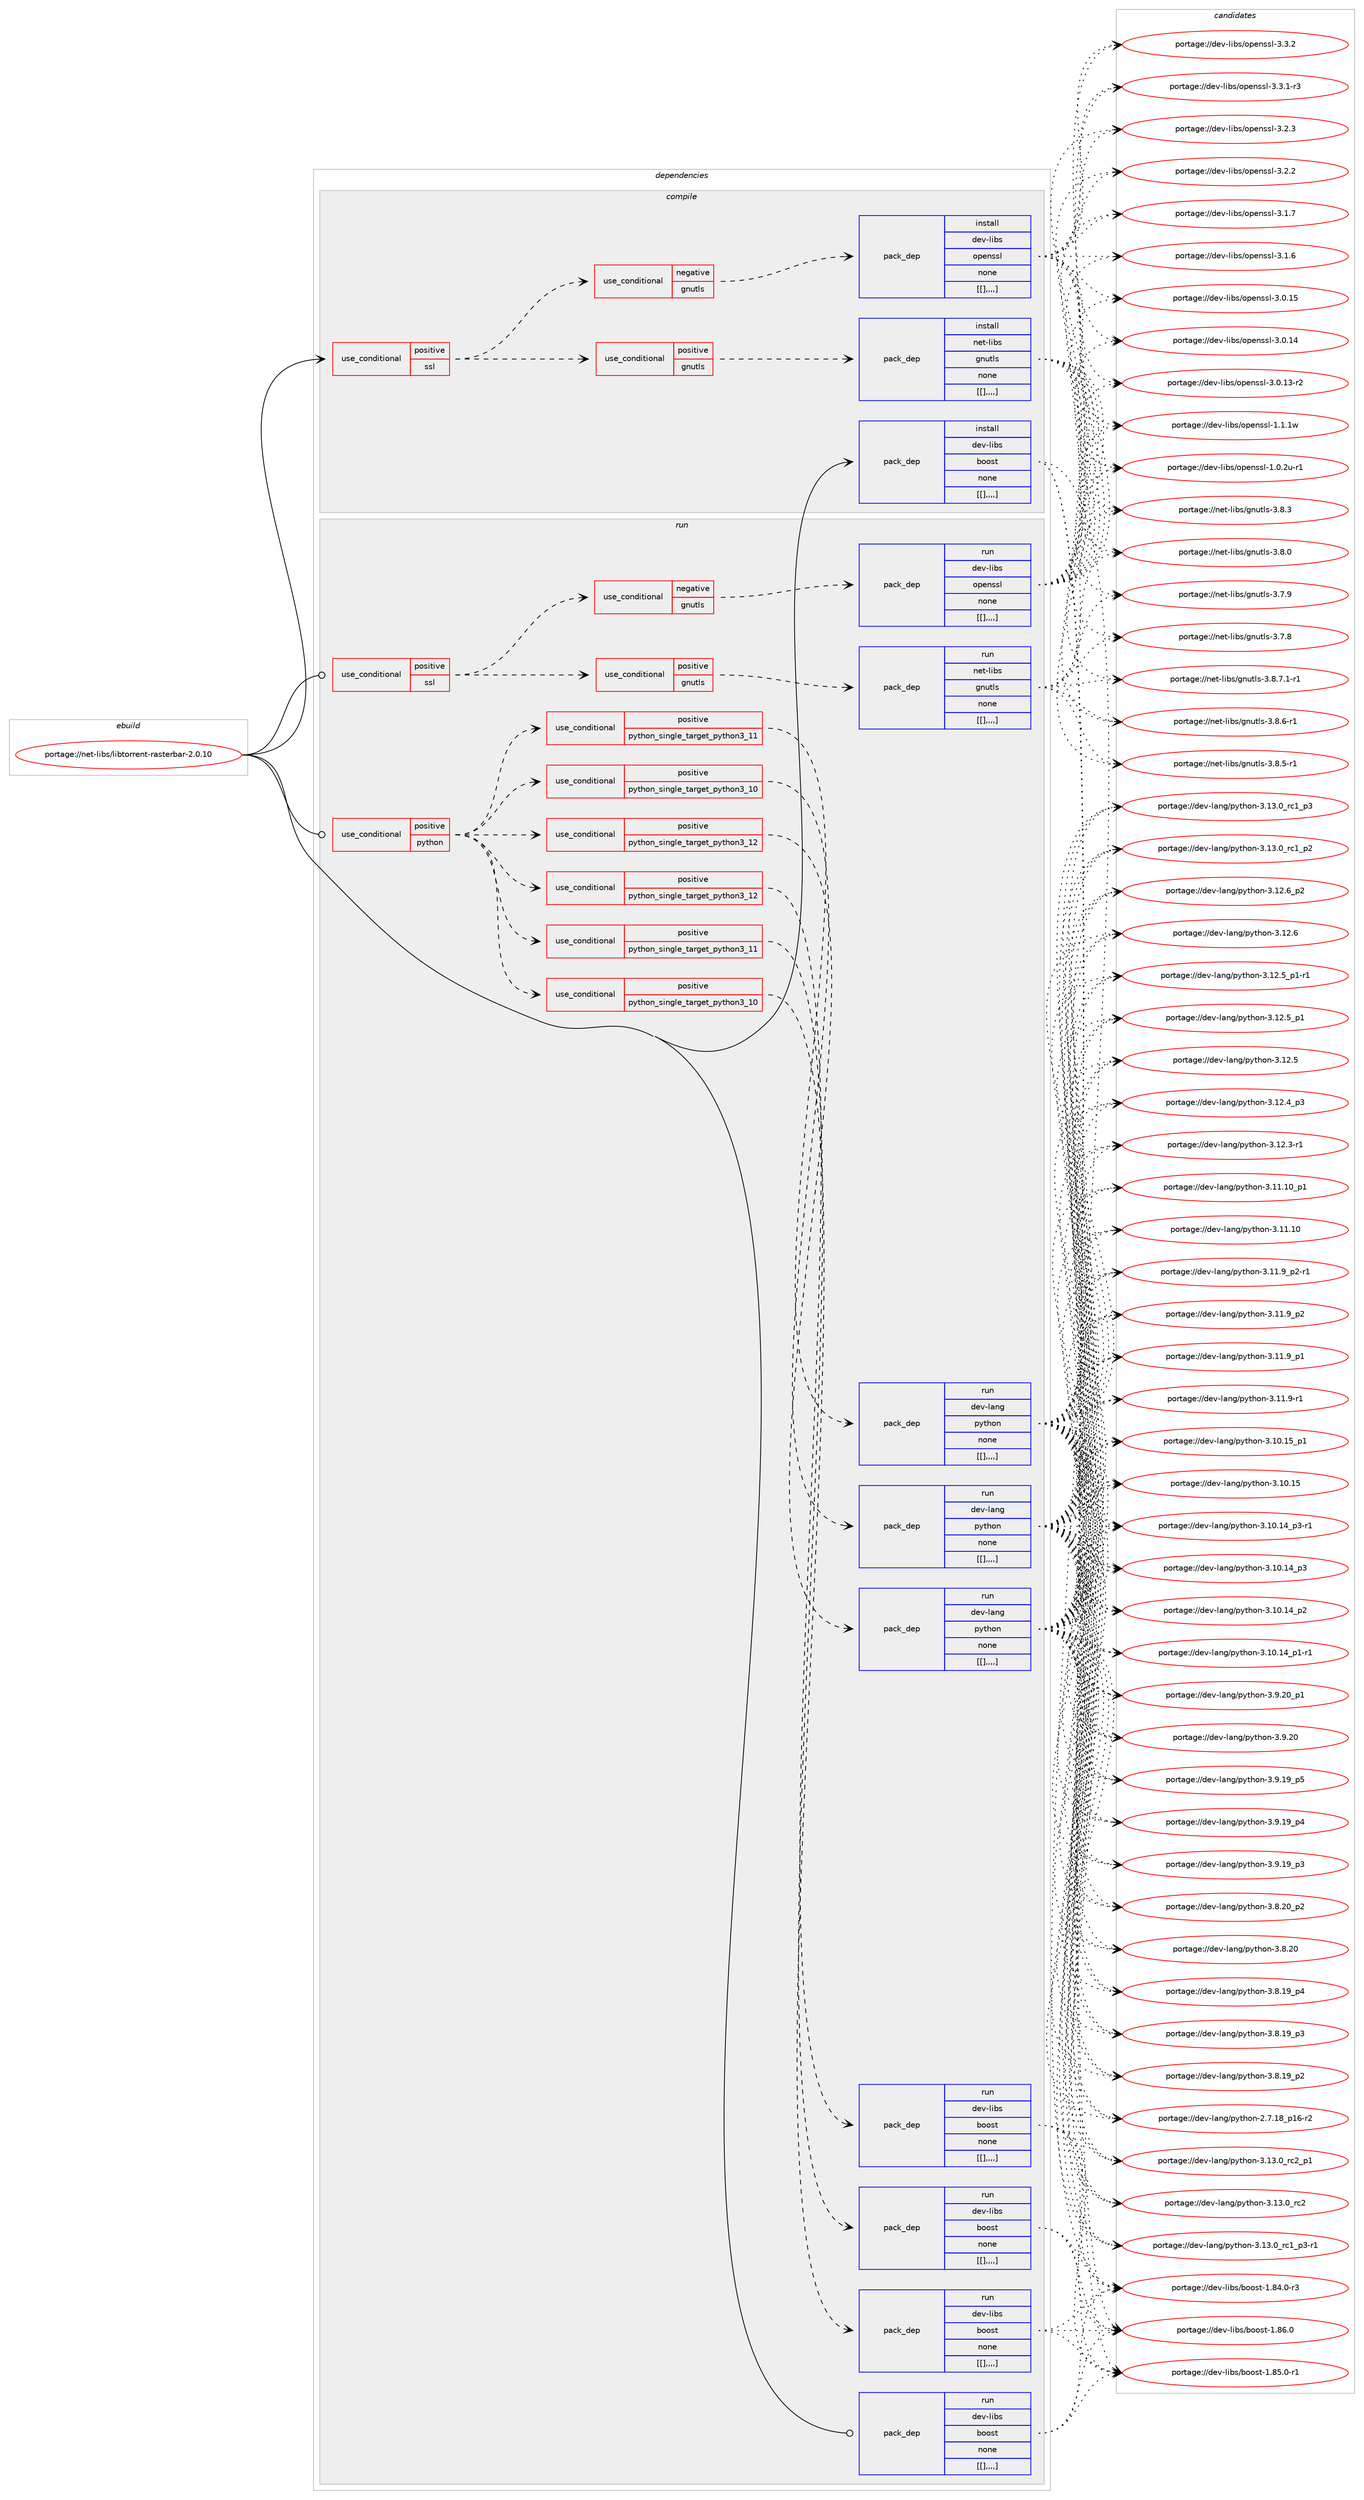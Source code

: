 digraph prolog {

# *************
# Graph options
# *************

newrank=true;
concentrate=true;
compound=true;
graph [rankdir=LR,fontname=Helvetica,fontsize=10,ranksep=1.5];#, ranksep=2.5, nodesep=0.2];
edge  [arrowhead=vee];
node  [fontname=Helvetica,fontsize=10];

# **********
# The ebuild
# **********

subgraph cluster_leftcol {
color=gray;
label=<<i>ebuild</i>>;
id [label="portage://net-libs/libtorrent-rasterbar-2.0.10", color=red, width=4, href="../net-libs/libtorrent-rasterbar-2.0.10.svg"];
}

# ****************
# The dependencies
# ****************

subgraph cluster_midcol {
color=gray;
label=<<i>dependencies</i>>;
subgraph cluster_compile {
fillcolor="#eeeeee";
style=filled;
label=<<i>compile</i>>;
subgraph cond98326 {
dependency372286 [label=<<TABLE BORDER="0" CELLBORDER="1" CELLSPACING="0" CELLPADDING="4"><TR><TD ROWSPAN="3" CELLPADDING="10">use_conditional</TD></TR><TR><TD>positive</TD></TR><TR><TD>ssl</TD></TR></TABLE>>, shape=none, color=red];
subgraph cond98327 {
dependency372287 [label=<<TABLE BORDER="0" CELLBORDER="1" CELLSPACING="0" CELLPADDING="4"><TR><TD ROWSPAN="3" CELLPADDING="10">use_conditional</TD></TR><TR><TD>positive</TD></TR><TR><TD>gnutls</TD></TR></TABLE>>, shape=none, color=red];
subgraph pack271261 {
dependency372288 [label=<<TABLE BORDER="0" CELLBORDER="1" CELLSPACING="0" CELLPADDING="4" WIDTH="220"><TR><TD ROWSPAN="6" CELLPADDING="30">pack_dep</TD></TR><TR><TD WIDTH="110">install</TD></TR><TR><TD>net-libs</TD></TR><TR><TD>gnutls</TD></TR><TR><TD>none</TD></TR><TR><TD>[[],,,,]</TD></TR></TABLE>>, shape=none, color=blue];
}
dependency372287:e -> dependency372288:w [weight=20,style="dashed",arrowhead="vee"];
}
dependency372286:e -> dependency372287:w [weight=20,style="dashed",arrowhead="vee"];
subgraph cond98328 {
dependency372289 [label=<<TABLE BORDER="0" CELLBORDER="1" CELLSPACING="0" CELLPADDING="4"><TR><TD ROWSPAN="3" CELLPADDING="10">use_conditional</TD></TR><TR><TD>negative</TD></TR><TR><TD>gnutls</TD></TR></TABLE>>, shape=none, color=red];
subgraph pack271262 {
dependency372290 [label=<<TABLE BORDER="0" CELLBORDER="1" CELLSPACING="0" CELLPADDING="4" WIDTH="220"><TR><TD ROWSPAN="6" CELLPADDING="30">pack_dep</TD></TR><TR><TD WIDTH="110">install</TD></TR><TR><TD>dev-libs</TD></TR><TR><TD>openssl</TD></TR><TR><TD>none</TD></TR><TR><TD>[[],,,,]</TD></TR></TABLE>>, shape=none, color=blue];
}
dependency372289:e -> dependency372290:w [weight=20,style="dashed",arrowhead="vee"];
}
dependency372286:e -> dependency372289:w [weight=20,style="dashed",arrowhead="vee"];
}
id:e -> dependency372286:w [weight=20,style="solid",arrowhead="vee"];
subgraph pack271263 {
dependency372291 [label=<<TABLE BORDER="0" CELLBORDER="1" CELLSPACING="0" CELLPADDING="4" WIDTH="220"><TR><TD ROWSPAN="6" CELLPADDING="30">pack_dep</TD></TR><TR><TD WIDTH="110">install</TD></TR><TR><TD>dev-libs</TD></TR><TR><TD>boost</TD></TR><TR><TD>none</TD></TR><TR><TD>[[],,,,]</TD></TR></TABLE>>, shape=none, color=blue];
}
id:e -> dependency372291:w [weight=20,style="solid",arrowhead="vee"];
}
subgraph cluster_compileandrun {
fillcolor="#eeeeee";
style=filled;
label=<<i>compile and run</i>>;
}
subgraph cluster_run {
fillcolor="#eeeeee";
style=filled;
label=<<i>run</i>>;
subgraph cond98329 {
dependency372292 [label=<<TABLE BORDER="0" CELLBORDER="1" CELLSPACING="0" CELLPADDING="4"><TR><TD ROWSPAN="3" CELLPADDING="10">use_conditional</TD></TR><TR><TD>positive</TD></TR><TR><TD>python</TD></TR></TABLE>>, shape=none, color=red];
subgraph cond98330 {
dependency372293 [label=<<TABLE BORDER="0" CELLBORDER="1" CELLSPACING="0" CELLPADDING="4"><TR><TD ROWSPAN="3" CELLPADDING="10">use_conditional</TD></TR><TR><TD>positive</TD></TR><TR><TD>python_single_target_python3_10</TD></TR></TABLE>>, shape=none, color=red];
subgraph pack271264 {
dependency372294 [label=<<TABLE BORDER="0" CELLBORDER="1" CELLSPACING="0" CELLPADDING="4" WIDTH="220"><TR><TD ROWSPAN="6" CELLPADDING="30">pack_dep</TD></TR><TR><TD WIDTH="110">run</TD></TR><TR><TD>dev-lang</TD></TR><TR><TD>python</TD></TR><TR><TD>none</TD></TR><TR><TD>[[],,,,]</TD></TR></TABLE>>, shape=none, color=blue];
}
dependency372293:e -> dependency372294:w [weight=20,style="dashed",arrowhead="vee"];
}
dependency372292:e -> dependency372293:w [weight=20,style="dashed",arrowhead="vee"];
subgraph cond98331 {
dependency372295 [label=<<TABLE BORDER="0" CELLBORDER="1" CELLSPACING="0" CELLPADDING="4"><TR><TD ROWSPAN="3" CELLPADDING="10">use_conditional</TD></TR><TR><TD>positive</TD></TR><TR><TD>python_single_target_python3_11</TD></TR></TABLE>>, shape=none, color=red];
subgraph pack271265 {
dependency372296 [label=<<TABLE BORDER="0" CELLBORDER="1" CELLSPACING="0" CELLPADDING="4" WIDTH="220"><TR><TD ROWSPAN="6" CELLPADDING="30">pack_dep</TD></TR><TR><TD WIDTH="110">run</TD></TR><TR><TD>dev-lang</TD></TR><TR><TD>python</TD></TR><TR><TD>none</TD></TR><TR><TD>[[],,,,]</TD></TR></TABLE>>, shape=none, color=blue];
}
dependency372295:e -> dependency372296:w [weight=20,style="dashed",arrowhead="vee"];
}
dependency372292:e -> dependency372295:w [weight=20,style="dashed",arrowhead="vee"];
subgraph cond98332 {
dependency372297 [label=<<TABLE BORDER="0" CELLBORDER="1" CELLSPACING="0" CELLPADDING="4"><TR><TD ROWSPAN="3" CELLPADDING="10">use_conditional</TD></TR><TR><TD>positive</TD></TR><TR><TD>python_single_target_python3_12</TD></TR></TABLE>>, shape=none, color=red];
subgraph pack271266 {
dependency372298 [label=<<TABLE BORDER="0" CELLBORDER="1" CELLSPACING="0" CELLPADDING="4" WIDTH="220"><TR><TD ROWSPAN="6" CELLPADDING="30">pack_dep</TD></TR><TR><TD WIDTH="110">run</TD></TR><TR><TD>dev-lang</TD></TR><TR><TD>python</TD></TR><TR><TD>none</TD></TR><TR><TD>[[],,,,]</TD></TR></TABLE>>, shape=none, color=blue];
}
dependency372297:e -> dependency372298:w [weight=20,style="dashed",arrowhead="vee"];
}
dependency372292:e -> dependency372297:w [weight=20,style="dashed",arrowhead="vee"];
subgraph cond98333 {
dependency372299 [label=<<TABLE BORDER="0" CELLBORDER="1" CELLSPACING="0" CELLPADDING="4"><TR><TD ROWSPAN="3" CELLPADDING="10">use_conditional</TD></TR><TR><TD>positive</TD></TR><TR><TD>python_single_target_python3_10</TD></TR></TABLE>>, shape=none, color=red];
subgraph pack271267 {
dependency372300 [label=<<TABLE BORDER="0" CELLBORDER="1" CELLSPACING="0" CELLPADDING="4" WIDTH="220"><TR><TD ROWSPAN="6" CELLPADDING="30">pack_dep</TD></TR><TR><TD WIDTH="110">run</TD></TR><TR><TD>dev-libs</TD></TR><TR><TD>boost</TD></TR><TR><TD>none</TD></TR><TR><TD>[[],,,,]</TD></TR></TABLE>>, shape=none, color=blue];
}
dependency372299:e -> dependency372300:w [weight=20,style="dashed",arrowhead="vee"];
}
dependency372292:e -> dependency372299:w [weight=20,style="dashed",arrowhead="vee"];
subgraph cond98334 {
dependency372301 [label=<<TABLE BORDER="0" CELLBORDER="1" CELLSPACING="0" CELLPADDING="4"><TR><TD ROWSPAN="3" CELLPADDING="10">use_conditional</TD></TR><TR><TD>positive</TD></TR><TR><TD>python_single_target_python3_11</TD></TR></TABLE>>, shape=none, color=red];
subgraph pack271268 {
dependency372302 [label=<<TABLE BORDER="0" CELLBORDER="1" CELLSPACING="0" CELLPADDING="4" WIDTH="220"><TR><TD ROWSPAN="6" CELLPADDING="30">pack_dep</TD></TR><TR><TD WIDTH="110">run</TD></TR><TR><TD>dev-libs</TD></TR><TR><TD>boost</TD></TR><TR><TD>none</TD></TR><TR><TD>[[],,,,]</TD></TR></TABLE>>, shape=none, color=blue];
}
dependency372301:e -> dependency372302:w [weight=20,style="dashed",arrowhead="vee"];
}
dependency372292:e -> dependency372301:w [weight=20,style="dashed",arrowhead="vee"];
subgraph cond98335 {
dependency372303 [label=<<TABLE BORDER="0" CELLBORDER="1" CELLSPACING="0" CELLPADDING="4"><TR><TD ROWSPAN="3" CELLPADDING="10">use_conditional</TD></TR><TR><TD>positive</TD></TR><TR><TD>python_single_target_python3_12</TD></TR></TABLE>>, shape=none, color=red];
subgraph pack271269 {
dependency372304 [label=<<TABLE BORDER="0" CELLBORDER="1" CELLSPACING="0" CELLPADDING="4" WIDTH="220"><TR><TD ROWSPAN="6" CELLPADDING="30">pack_dep</TD></TR><TR><TD WIDTH="110">run</TD></TR><TR><TD>dev-libs</TD></TR><TR><TD>boost</TD></TR><TR><TD>none</TD></TR><TR><TD>[[],,,,]</TD></TR></TABLE>>, shape=none, color=blue];
}
dependency372303:e -> dependency372304:w [weight=20,style="dashed",arrowhead="vee"];
}
dependency372292:e -> dependency372303:w [weight=20,style="dashed",arrowhead="vee"];
}
id:e -> dependency372292:w [weight=20,style="solid",arrowhead="odot"];
subgraph cond98336 {
dependency372305 [label=<<TABLE BORDER="0" CELLBORDER="1" CELLSPACING="0" CELLPADDING="4"><TR><TD ROWSPAN="3" CELLPADDING="10">use_conditional</TD></TR><TR><TD>positive</TD></TR><TR><TD>ssl</TD></TR></TABLE>>, shape=none, color=red];
subgraph cond98337 {
dependency372306 [label=<<TABLE BORDER="0" CELLBORDER="1" CELLSPACING="0" CELLPADDING="4"><TR><TD ROWSPAN="3" CELLPADDING="10">use_conditional</TD></TR><TR><TD>positive</TD></TR><TR><TD>gnutls</TD></TR></TABLE>>, shape=none, color=red];
subgraph pack271270 {
dependency372307 [label=<<TABLE BORDER="0" CELLBORDER="1" CELLSPACING="0" CELLPADDING="4" WIDTH="220"><TR><TD ROWSPAN="6" CELLPADDING="30">pack_dep</TD></TR><TR><TD WIDTH="110">run</TD></TR><TR><TD>net-libs</TD></TR><TR><TD>gnutls</TD></TR><TR><TD>none</TD></TR><TR><TD>[[],,,,]</TD></TR></TABLE>>, shape=none, color=blue];
}
dependency372306:e -> dependency372307:w [weight=20,style="dashed",arrowhead="vee"];
}
dependency372305:e -> dependency372306:w [weight=20,style="dashed",arrowhead="vee"];
subgraph cond98338 {
dependency372308 [label=<<TABLE BORDER="0" CELLBORDER="1" CELLSPACING="0" CELLPADDING="4"><TR><TD ROWSPAN="3" CELLPADDING="10">use_conditional</TD></TR><TR><TD>negative</TD></TR><TR><TD>gnutls</TD></TR></TABLE>>, shape=none, color=red];
subgraph pack271271 {
dependency372309 [label=<<TABLE BORDER="0" CELLBORDER="1" CELLSPACING="0" CELLPADDING="4" WIDTH="220"><TR><TD ROWSPAN="6" CELLPADDING="30">pack_dep</TD></TR><TR><TD WIDTH="110">run</TD></TR><TR><TD>dev-libs</TD></TR><TR><TD>openssl</TD></TR><TR><TD>none</TD></TR><TR><TD>[[],,,,]</TD></TR></TABLE>>, shape=none, color=blue];
}
dependency372308:e -> dependency372309:w [weight=20,style="dashed",arrowhead="vee"];
}
dependency372305:e -> dependency372308:w [weight=20,style="dashed",arrowhead="vee"];
}
id:e -> dependency372305:w [weight=20,style="solid",arrowhead="odot"];
subgraph pack271272 {
dependency372310 [label=<<TABLE BORDER="0" CELLBORDER="1" CELLSPACING="0" CELLPADDING="4" WIDTH="220"><TR><TD ROWSPAN="6" CELLPADDING="30">pack_dep</TD></TR><TR><TD WIDTH="110">run</TD></TR><TR><TD>dev-libs</TD></TR><TR><TD>boost</TD></TR><TR><TD>none</TD></TR><TR><TD>[[],,,,]</TD></TR></TABLE>>, shape=none, color=blue];
}
id:e -> dependency372310:w [weight=20,style="solid",arrowhead="odot"];
}
}

# **************
# The candidates
# **************

subgraph cluster_choices {
rank=same;
color=gray;
label=<<i>candidates</i>>;

subgraph choice271261 {
color=black;
nodesep=1;
choice11010111645108105981154710311011711610811545514656465546494511449 [label="portage://net-libs/gnutls-3.8.7.1-r1", color=red, width=4,href="../net-libs/gnutls-3.8.7.1-r1.svg"];
choice1101011164510810598115471031101171161081154551465646544511449 [label="portage://net-libs/gnutls-3.8.6-r1", color=red, width=4,href="../net-libs/gnutls-3.8.6-r1.svg"];
choice1101011164510810598115471031101171161081154551465646534511449 [label="portage://net-libs/gnutls-3.8.5-r1", color=red, width=4,href="../net-libs/gnutls-3.8.5-r1.svg"];
choice110101116451081059811547103110117116108115455146564651 [label="portage://net-libs/gnutls-3.8.3", color=red, width=4,href="../net-libs/gnutls-3.8.3.svg"];
choice110101116451081059811547103110117116108115455146564648 [label="portage://net-libs/gnutls-3.8.0", color=red, width=4,href="../net-libs/gnutls-3.8.0.svg"];
choice110101116451081059811547103110117116108115455146554657 [label="portage://net-libs/gnutls-3.7.9", color=red, width=4,href="../net-libs/gnutls-3.7.9.svg"];
choice110101116451081059811547103110117116108115455146554656 [label="portage://net-libs/gnutls-3.7.8", color=red, width=4,href="../net-libs/gnutls-3.7.8.svg"];
dependency372288:e -> choice11010111645108105981154710311011711610811545514656465546494511449:w [style=dotted,weight="100"];
dependency372288:e -> choice1101011164510810598115471031101171161081154551465646544511449:w [style=dotted,weight="100"];
dependency372288:e -> choice1101011164510810598115471031101171161081154551465646534511449:w [style=dotted,weight="100"];
dependency372288:e -> choice110101116451081059811547103110117116108115455146564651:w [style=dotted,weight="100"];
dependency372288:e -> choice110101116451081059811547103110117116108115455146564648:w [style=dotted,weight="100"];
dependency372288:e -> choice110101116451081059811547103110117116108115455146554657:w [style=dotted,weight="100"];
dependency372288:e -> choice110101116451081059811547103110117116108115455146554656:w [style=dotted,weight="100"];
}
subgraph choice271262 {
color=black;
nodesep=1;
choice100101118451081059811547111112101110115115108455146514650 [label="portage://dev-libs/openssl-3.3.2", color=red, width=4,href="../dev-libs/openssl-3.3.2.svg"];
choice1001011184510810598115471111121011101151151084551465146494511451 [label="portage://dev-libs/openssl-3.3.1-r3", color=red, width=4,href="../dev-libs/openssl-3.3.1-r3.svg"];
choice100101118451081059811547111112101110115115108455146504651 [label="portage://dev-libs/openssl-3.2.3", color=red, width=4,href="../dev-libs/openssl-3.2.3.svg"];
choice100101118451081059811547111112101110115115108455146504650 [label="portage://dev-libs/openssl-3.2.2", color=red, width=4,href="../dev-libs/openssl-3.2.2.svg"];
choice100101118451081059811547111112101110115115108455146494655 [label="portage://dev-libs/openssl-3.1.7", color=red, width=4,href="../dev-libs/openssl-3.1.7.svg"];
choice100101118451081059811547111112101110115115108455146494654 [label="portage://dev-libs/openssl-3.1.6", color=red, width=4,href="../dev-libs/openssl-3.1.6.svg"];
choice10010111845108105981154711111210111011511510845514648464953 [label="portage://dev-libs/openssl-3.0.15", color=red, width=4,href="../dev-libs/openssl-3.0.15.svg"];
choice10010111845108105981154711111210111011511510845514648464952 [label="portage://dev-libs/openssl-3.0.14", color=red, width=4,href="../dev-libs/openssl-3.0.14.svg"];
choice100101118451081059811547111112101110115115108455146484649514511450 [label="portage://dev-libs/openssl-3.0.13-r2", color=red, width=4,href="../dev-libs/openssl-3.0.13-r2.svg"];
choice100101118451081059811547111112101110115115108454946494649119 [label="portage://dev-libs/openssl-1.1.1w", color=red, width=4,href="../dev-libs/openssl-1.1.1w.svg"];
choice1001011184510810598115471111121011101151151084549464846501174511449 [label="portage://dev-libs/openssl-1.0.2u-r1", color=red, width=4,href="../dev-libs/openssl-1.0.2u-r1.svg"];
dependency372290:e -> choice100101118451081059811547111112101110115115108455146514650:w [style=dotted,weight="100"];
dependency372290:e -> choice1001011184510810598115471111121011101151151084551465146494511451:w [style=dotted,weight="100"];
dependency372290:e -> choice100101118451081059811547111112101110115115108455146504651:w [style=dotted,weight="100"];
dependency372290:e -> choice100101118451081059811547111112101110115115108455146504650:w [style=dotted,weight="100"];
dependency372290:e -> choice100101118451081059811547111112101110115115108455146494655:w [style=dotted,weight="100"];
dependency372290:e -> choice100101118451081059811547111112101110115115108455146494654:w [style=dotted,weight="100"];
dependency372290:e -> choice10010111845108105981154711111210111011511510845514648464953:w [style=dotted,weight="100"];
dependency372290:e -> choice10010111845108105981154711111210111011511510845514648464952:w [style=dotted,weight="100"];
dependency372290:e -> choice100101118451081059811547111112101110115115108455146484649514511450:w [style=dotted,weight="100"];
dependency372290:e -> choice100101118451081059811547111112101110115115108454946494649119:w [style=dotted,weight="100"];
dependency372290:e -> choice1001011184510810598115471111121011101151151084549464846501174511449:w [style=dotted,weight="100"];
}
subgraph choice271263 {
color=black;
nodesep=1;
choice1001011184510810598115479811111111511645494656544648 [label="portage://dev-libs/boost-1.86.0", color=red, width=4,href="../dev-libs/boost-1.86.0.svg"];
choice10010111845108105981154798111111115116454946565346484511449 [label="portage://dev-libs/boost-1.85.0-r1", color=red, width=4,href="../dev-libs/boost-1.85.0-r1.svg"];
choice10010111845108105981154798111111115116454946565246484511451 [label="portage://dev-libs/boost-1.84.0-r3", color=red, width=4,href="../dev-libs/boost-1.84.0-r3.svg"];
dependency372291:e -> choice1001011184510810598115479811111111511645494656544648:w [style=dotted,weight="100"];
dependency372291:e -> choice10010111845108105981154798111111115116454946565346484511449:w [style=dotted,weight="100"];
dependency372291:e -> choice10010111845108105981154798111111115116454946565246484511451:w [style=dotted,weight="100"];
}
subgraph choice271264 {
color=black;
nodesep=1;
choice100101118451089711010347112121116104111110455146495146489511499509511249 [label="portage://dev-lang/python-3.13.0_rc2_p1", color=red, width=4,href="../dev-lang/python-3.13.0_rc2_p1.svg"];
choice10010111845108971101034711212111610411111045514649514648951149950 [label="portage://dev-lang/python-3.13.0_rc2", color=red, width=4,href="../dev-lang/python-3.13.0_rc2.svg"];
choice1001011184510897110103471121211161041111104551464951464895114994995112514511449 [label="portage://dev-lang/python-3.13.0_rc1_p3-r1", color=red, width=4,href="../dev-lang/python-3.13.0_rc1_p3-r1.svg"];
choice100101118451089711010347112121116104111110455146495146489511499499511251 [label="portage://dev-lang/python-3.13.0_rc1_p3", color=red, width=4,href="../dev-lang/python-3.13.0_rc1_p3.svg"];
choice100101118451089711010347112121116104111110455146495146489511499499511250 [label="portage://dev-lang/python-3.13.0_rc1_p2", color=red, width=4,href="../dev-lang/python-3.13.0_rc1_p2.svg"];
choice100101118451089711010347112121116104111110455146495046549511250 [label="portage://dev-lang/python-3.12.6_p2", color=red, width=4,href="../dev-lang/python-3.12.6_p2.svg"];
choice10010111845108971101034711212111610411111045514649504654 [label="portage://dev-lang/python-3.12.6", color=red, width=4,href="../dev-lang/python-3.12.6.svg"];
choice1001011184510897110103471121211161041111104551464950465395112494511449 [label="portage://dev-lang/python-3.12.5_p1-r1", color=red, width=4,href="../dev-lang/python-3.12.5_p1-r1.svg"];
choice100101118451089711010347112121116104111110455146495046539511249 [label="portage://dev-lang/python-3.12.5_p1", color=red, width=4,href="../dev-lang/python-3.12.5_p1.svg"];
choice10010111845108971101034711212111610411111045514649504653 [label="portage://dev-lang/python-3.12.5", color=red, width=4,href="../dev-lang/python-3.12.5.svg"];
choice100101118451089711010347112121116104111110455146495046529511251 [label="portage://dev-lang/python-3.12.4_p3", color=red, width=4,href="../dev-lang/python-3.12.4_p3.svg"];
choice100101118451089711010347112121116104111110455146495046514511449 [label="portage://dev-lang/python-3.12.3-r1", color=red, width=4,href="../dev-lang/python-3.12.3-r1.svg"];
choice10010111845108971101034711212111610411111045514649494649489511249 [label="portage://dev-lang/python-3.11.10_p1", color=red, width=4,href="../dev-lang/python-3.11.10_p1.svg"];
choice1001011184510897110103471121211161041111104551464949464948 [label="portage://dev-lang/python-3.11.10", color=red, width=4,href="../dev-lang/python-3.11.10.svg"];
choice1001011184510897110103471121211161041111104551464949465795112504511449 [label="portage://dev-lang/python-3.11.9_p2-r1", color=red, width=4,href="../dev-lang/python-3.11.9_p2-r1.svg"];
choice100101118451089711010347112121116104111110455146494946579511250 [label="portage://dev-lang/python-3.11.9_p2", color=red, width=4,href="../dev-lang/python-3.11.9_p2.svg"];
choice100101118451089711010347112121116104111110455146494946579511249 [label="portage://dev-lang/python-3.11.9_p1", color=red, width=4,href="../dev-lang/python-3.11.9_p1.svg"];
choice100101118451089711010347112121116104111110455146494946574511449 [label="portage://dev-lang/python-3.11.9-r1", color=red, width=4,href="../dev-lang/python-3.11.9-r1.svg"];
choice10010111845108971101034711212111610411111045514649484649539511249 [label="portage://dev-lang/python-3.10.15_p1", color=red, width=4,href="../dev-lang/python-3.10.15_p1.svg"];
choice1001011184510897110103471121211161041111104551464948464953 [label="portage://dev-lang/python-3.10.15", color=red, width=4,href="../dev-lang/python-3.10.15.svg"];
choice100101118451089711010347112121116104111110455146494846495295112514511449 [label="portage://dev-lang/python-3.10.14_p3-r1", color=red, width=4,href="../dev-lang/python-3.10.14_p3-r1.svg"];
choice10010111845108971101034711212111610411111045514649484649529511251 [label="portage://dev-lang/python-3.10.14_p3", color=red, width=4,href="../dev-lang/python-3.10.14_p3.svg"];
choice10010111845108971101034711212111610411111045514649484649529511250 [label="portage://dev-lang/python-3.10.14_p2", color=red, width=4,href="../dev-lang/python-3.10.14_p2.svg"];
choice100101118451089711010347112121116104111110455146494846495295112494511449 [label="portage://dev-lang/python-3.10.14_p1-r1", color=red, width=4,href="../dev-lang/python-3.10.14_p1-r1.svg"];
choice100101118451089711010347112121116104111110455146574650489511249 [label="portage://dev-lang/python-3.9.20_p1", color=red, width=4,href="../dev-lang/python-3.9.20_p1.svg"];
choice10010111845108971101034711212111610411111045514657465048 [label="portage://dev-lang/python-3.9.20", color=red, width=4,href="../dev-lang/python-3.9.20.svg"];
choice100101118451089711010347112121116104111110455146574649579511253 [label="portage://dev-lang/python-3.9.19_p5", color=red, width=4,href="../dev-lang/python-3.9.19_p5.svg"];
choice100101118451089711010347112121116104111110455146574649579511252 [label="portage://dev-lang/python-3.9.19_p4", color=red, width=4,href="../dev-lang/python-3.9.19_p4.svg"];
choice100101118451089711010347112121116104111110455146574649579511251 [label="portage://dev-lang/python-3.9.19_p3", color=red, width=4,href="../dev-lang/python-3.9.19_p3.svg"];
choice100101118451089711010347112121116104111110455146564650489511250 [label="portage://dev-lang/python-3.8.20_p2", color=red, width=4,href="../dev-lang/python-3.8.20_p2.svg"];
choice10010111845108971101034711212111610411111045514656465048 [label="portage://dev-lang/python-3.8.20", color=red, width=4,href="../dev-lang/python-3.8.20.svg"];
choice100101118451089711010347112121116104111110455146564649579511252 [label="portage://dev-lang/python-3.8.19_p4", color=red, width=4,href="../dev-lang/python-3.8.19_p4.svg"];
choice100101118451089711010347112121116104111110455146564649579511251 [label="portage://dev-lang/python-3.8.19_p3", color=red, width=4,href="../dev-lang/python-3.8.19_p3.svg"];
choice100101118451089711010347112121116104111110455146564649579511250 [label="portage://dev-lang/python-3.8.19_p2", color=red, width=4,href="../dev-lang/python-3.8.19_p2.svg"];
choice100101118451089711010347112121116104111110455046554649569511249544511450 [label="portage://dev-lang/python-2.7.18_p16-r2", color=red, width=4,href="../dev-lang/python-2.7.18_p16-r2.svg"];
dependency372294:e -> choice100101118451089711010347112121116104111110455146495146489511499509511249:w [style=dotted,weight="100"];
dependency372294:e -> choice10010111845108971101034711212111610411111045514649514648951149950:w [style=dotted,weight="100"];
dependency372294:e -> choice1001011184510897110103471121211161041111104551464951464895114994995112514511449:w [style=dotted,weight="100"];
dependency372294:e -> choice100101118451089711010347112121116104111110455146495146489511499499511251:w [style=dotted,weight="100"];
dependency372294:e -> choice100101118451089711010347112121116104111110455146495146489511499499511250:w [style=dotted,weight="100"];
dependency372294:e -> choice100101118451089711010347112121116104111110455146495046549511250:w [style=dotted,weight="100"];
dependency372294:e -> choice10010111845108971101034711212111610411111045514649504654:w [style=dotted,weight="100"];
dependency372294:e -> choice1001011184510897110103471121211161041111104551464950465395112494511449:w [style=dotted,weight="100"];
dependency372294:e -> choice100101118451089711010347112121116104111110455146495046539511249:w [style=dotted,weight="100"];
dependency372294:e -> choice10010111845108971101034711212111610411111045514649504653:w [style=dotted,weight="100"];
dependency372294:e -> choice100101118451089711010347112121116104111110455146495046529511251:w [style=dotted,weight="100"];
dependency372294:e -> choice100101118451089711010347112121116104111110455146495046514511449:w [style=dotted,weight="100"];
dependency372294:e -> choice10010111845108971101034711212111610411111045514649494649489511249:w [style=dotted,weight="100"];
dependency372294:e -> choice1001011184510897110103471121211161041111104551464949464948:w [style=dotted,weight="100"];
dependency372294:e -> choice1001011184510897110103471121211161041111104551464949465795112504511449:w [style=dotted,weight="100"];
dependency372294:e -> choice100101118451089711010347112121116104111110455146494946579511250:w [style=dotted,weight="100"];
dependency372294:e -> choice100101118451089711010347112121116104111110455146494946579511249:w [style=dotted,weight="100"];
dependency372294:e -> choice100101118451089711010347112121116104111110455146494946574511449:w [style=dotted,weight="100"];
dependency372294:e -> choice10010111845108971101034711212111610411111045514649484649539511249:w [style=dotted,weight="100"];
dependency372294:e -> choice1001011184510897110103471121211161041111104551464948464953:w [style=dotted,weight="100"];
dependency372294:e -> choice100101118451089711010347112121116104111110455146494846495295112514511449:w [style=dotted,weight="100"];
dependency372294:e -> choice10010111845108971101034711212111610411111045514649484649529511251:w [style=dotted,weight="100"];
dependency372294:e -> choice10010111845108971101034711212111610411111045514649484649529511250:w [style=dotted,weight="100"];
dependency372294:e -> choice100101118451089711010347112121116104111110455146494846495295112494511449:w [style=dotted,weight="100"];
dependency372294:e -> choice100101118451089711010347112121116104111110455146574650489511249:w [style=dotted,weight="100"];
dependency372294:e -> choice10010111845108971101034711212111610411111045514657465048:w [style=dotted,weight="100"];
dependency372294:e -> choice100101118451089711010347112121116104111110455146574649579511253:w [style=dotted,weight="100"];
dependency372294:e -> choice100101118451089711010347112121116104111110455146574649579511252:w [style=dotted,weight="100"];
dependency372294:e -> choice100101118451089711010347112121116104111110455146574649579511251:w [style=dotted,weight="100"];
dependency372294:e -> choice100101118451089711010347112121116104111110455146564650489511250:w [style=dotted,weight="100"];
dependency372294:e -> choice10010111845108971101034711212111610411111045514656465048:w [style=dotted,weight="100"];
dependency372294:e -> choice100101118451089711010347112121116104111110455146564649579511252:w [style=dotted,weight="100"];
dependency372294:e -> choice100101118451089711010347112121116104111110455146564649579511251:w [style=dotted,weight="100"];
dependency372294:e -> choice100101118451089711010347112121116104111110455146564649579511250:w [style=dotted,weight="100"];
dependency372294:e -> choice100101118451089711010347112121116104111110455046554649569511249544511450:w [style=dotted,weight="100"];
}
subgraph choice271265 {
color=black;
nodesep=1;
choice100101118451089711010347112121116104111110455146495146489511499509511249 [label="portage://dev-lang/python-3.13.0_rc2_p1", color=red, width=4,href="../dev-lang/python-3.13.0_rc2_p1.svg"];
choice10010111845108971101034711212111610411111045514649514648951149950 [label="portage://dev-lang/python-3.13.0_rc2", color=red, width=4,href="../dev-lang/python-3.13.0_rc2.svg"];
choice1001011184510897110103471121211161041111104551464951464895114994995112514511449 [label="portage://dev-lang/python-3.13.0_rc1_p3-r1", color=red, width=4,href="../dev-lang/python-3.13.0_rc1_p3-r1.svg"];
choice100101118451089711010347112121116104111110455146495146489511499499511251 [label="portage://dev-lang/python-3.13.0_rc1_p3", color=red, width=4,href="../dev-lang/python-3.13.0_rc1_p3.svg"];
choice100101118451089711010347112121116104111110455146495146489511499499511250 [label="portage://dev-lang/python-3.13.0_rc1_p2", color=red, width=4,href="../dev-lang/python-3.13.0_rc1_p2.svg"];
choice100101118451089711010347112121116104111110455146495046549511250 [label="portage://dev-lang/python-3.12.6_p2", color=red, width=4,href="../dev-lang/python-3.12.6_p2.svg"];
choice10010111845108971101034711212111610411111045514649504654 [label="portage://dev-lang/python-3.12.6", color=red, width=4,href="../dev-lang/python-3.12.6.svg"];
choice1001011184510897110103471121211161041111104551464950465395112494511449 [label="portage://dev-lang/python-3.12.5_p1-r1", color=red, width=4,href="../dev-lang/python-3.12.5_p1-r1.svg"];
choice100101118451089711010347112121116104111110455146495046539511249 [label="portage://dev-lang/python-3.12.5_p1", color=red, width=4,href="../dev-lang/python-3.12.5_p1.svg"];
choice10010111845108971101034711212111610411111045514649504653 [label="portage://dev-lang/python-3.12.5", color=red, width=4,href="../dev-lang/python-3.12.5.svg"];
choice100101118451089711010347112121116104111110455146495046529511251 [label="portage://dev-lang/python-3.12.4_p3", color=red, width=4,href="../dev-lang/python-3.12.4_p3.svg"];
choice100101118451089711010347112121116104111110455146495046514511449 [label="portage://dev-lang/python-3.12.3-r1", color=red, width=4,href="../dev-lang/python-3.12.3-r1.svg"];
choice10010111845108971101034711212111610411111045514649494649489511249 [label="portage://dev-lang/python-3.11.10_p1", color=red, width=4,href="../dev-lang/python-3.11.10_p1.svg"];
choice1001011184510897110103471121211161041111104551464949464948 [label="portage://dev-lang/python-3.11.10", color=red, width=4,href="../dev-lang/python-3.11.10.svg"];
choice1001011184510897110103471121211161041111104551464949465795112504511449 [label="portage://dev-lang/python-3.11.9_p2-r1", color=red, width=4,href="../dev-lang/python-3.11.9_p2-r1.svg"];
choice100101118451089711010347112121116104111110455146494946579511250 [label="portage://dev-lang/python-3.11.9_p2", color=red, width=4,href="../dev-lang/python-3.11.9_p2.svg"];
choice100101118451089711010347112121116104111110455146494946579511249 [label="portage://dev-lang/python-3.11.9_p1", color=red, width=4,href="../dev-lang/python-3.11.9_p1.svg"];
choice100101118451089711010347112121116104111110455146494946574511449 [label="portage://dev-lang/python-3.11.9-r1", color=red, width=4,href="../dev-lang/python-3.11.9-r1.svg"];
choice10010111845108971101034711212111610411111045514649484649539511249 [label="portage://dev-lang/python-3.10.15_p1", color=red, width=4,href="../dev-lang/python-3.10.15_p1.svg"];
choice1001011184510897110103471121211161041111104551464948464953 [label="portage://dev-lang/python-3.10.15", color=red, width=4,href="../dev-lang/python-3.10.15.svg"];
choice100101118451089711010347112121116104111110455146494846495295112514511449 [label="portage://dev-lang/python-3.10.14_p3-r1", color=red, width=4,href="../dev-lang/python-3.10.14_p3-r1.svg"];
choice10010111845108971101034711212111610411111045514649484649529511251 [label="portage://dev-lang/python-3.10.14_p3", color=red, width=4,href="../dev-lang/python-3.10.14_p3.svg"];
choice10010111845108971101034711212111610411111045514649484649529511250 [label="portage://dev-lang/python-3.10.14_p2", color=red, width=4,href="../dev-lang/python-3.10.14_p2.svg"];
choice100101118451089711010347112121116104111110455146494846495295112494511449 [label="portage://dev-lang/python-3.10.14_p1-r1", color=red, width=4,href="../dev-lang/python-3.10.14_p1-r1.svg"];
choice100101118451089711010347112121116104111110455146574650489511249 [label="portage://dev-lang/python-3.9.20_p1", color=red, width=4,href="../dev-lang/python-3.9.20_p1.svg"];
choice10010111845108971101034711212111610411111045514657465048 [label="portage://dev-lang/python-3.9.20", color=red, width=4,href="../dev-lang/python-3.9.20.svg"];
choice100101118451089711010347112121116104111110455146574649579511253 [label="portage://dev-lang/python-3.9.19_p5", color=red, width=4,href="../dev-lang/python-3.9.19_p5.svg"];
choice100101118451089711010347112121116104111110455146574649579511252 [label="portage://dev-lang/python-3.9.19_p4", color=red, width=4,href="../dev-lang/python-3.9.19_p4.svg"];
choice100101118451089711010347112121116104111110455146574649579511251 [label="portage://dev-lang/python-3.9.19_p3", color=red, width=4,href="../dev-lang/python-3.9.19_p3.svg"];
choice100101118451089711010347112121116104111110455146564650489511250 [label="portage://dev-lang/python-3.8.20_p2", color=red, width=4,href="../dev-lang/python-3.8.20_p2.svg"];
choice10010111845108971101034711212111610411111045514656465048 [label="portage://dev-lang/python-3.8.20", color=red, width=4,href="../dev-lang/python-3.8.20.svg"];
choice100101118451089711010347112121116104111110455146564649579511252 [label="portage://dev-lang/python-3.8.19_p4", color=red, width=4,href="../dev-lang/python-3.8.19_p4.svg"];
choice100101118451089711010347112121116104111110455146564649579511251 [label="portage://dev-lang/python-3.8.19_p3", color=red, width=4,href="../dev-lang/python-3.8.19_p3.svg"];
choice100101118451089711010347112121116104111110455146564649579511250 [label="portage://dev-lang/python-3.8.19_p2", color=red, width=4,href="../dev-lang/python-3.8.19_p2.svg"];
choice100101118451089711010347112121116104111110455046554649569511249544511450 [label="portage://dev-lang/python-2.7.18_p16-r2", color=red, width=4,href="../dev-lang/python-2.7.18_p16-r2.svg"];
dependency372296:e -> choice100101118451089711010347112121116104111110455146495146489511499509511249:w [style=dotted,weight="100"];
dependency372296:e -> choice10010111845108971101034711212111610411111045514649514648951149950:w [style=dotted,weight="100"];
dependency372296:e -> choice1001011184510897110103471121211161041111104551464951464895114994995112514511449:w [style=dotted,weight="100"];
dependency372296:e -> choice100101118451089711010347112121116104111110455146495146489511499499511251:w [style=dotted,weight="100"];
dependency372296:e -> choice100101118451089711010347112121116104111110455146495146489511499499511250:w [style=dotted,weight="100"];
dependency372296:e -> choice100101118451089711010347112121116104111110455146495046549511250:w [style=dotted,weight="100"];
dependency372296:e -> choice10010111845108971101034711212111610411111045514649504654:w [style=dotted,weight="100"];
dependency372296:e -> choice1001011184510897110103471121211161041111104551464950465395112494511449:w [style=dotted,weight="100"];
dependency372296:e -> choice100101118451089711010347112121116104111110455146495046539511249:w [style=dotted,weight="100"];
dependency372296:e -> choice10010111845108971101034711212111610411111045514649504653:w [style=dotted,weight="100"];
dependency372296:e -> choice100101118451089711010347112121116104111110455146495046529511251:w [style=dotted,weight="100"];
dependency372296:e -> choice100101118451089711010347112121116104111110455146495046514511449:w [style=dotted,weight="100"];
dependency372296:e -> choice10010111845108971101034711212111610411111045514649494649489511249:w [style=dotted,weight="100"];
dependency372296:e -> choice1001011184510897110103471121211161041111104551464949464948:w [style=dotted,weight="100"];
dependency372296:e -> choice1001011184510897110103471121211161041111104551464949465795112504511449:w [style=dotted,weight="100"];
dependency372296:e -> choice100101118451089711010347112121116104111110455146494946579511250:w [style=dotted,weight="100"];
dependency372296:e -> choice100101118451089711010347112121116104111110455146494946579511249:w [style=dotted,weight="100"];
dependency372296:e -> choice100101118451089711010347112121116104111110455146494946574511449:w [style=dotted,weight="100"];
dependency372296:e -> choice10010111845108971101034711212111610411111045514649484649539511249:w [style=dotted,weight="100"];
dependency372296:e -> choice1001011184510897110103471121211161041111104551464948464953:w [style=dotted,weight="100"];
dependency372296:e -> choice100101118451089711010347112121116104111110455146494846495295112514511449:w [style=dotted,weight="100"];
dependency372296:e -> choice10010111845108971101034711212111610411111045514649484649529511251:w [style=dotted,weight="100"];
dependency372296:e -> choice10010111845108971101034711212111610411111045514649484649529511250:w [style=dotted,weight="100"];
dependency372296:e -> choice100101118451089711010347112121116104111110455146494846495295112494511449:w [style=dotted,weight="100"];
dependency372296:e -> choice100101118451089711010347112121116104111110455146574650489511249:w [style=dotted,weight="100"];
dependency372296:e -> choice10010111845108971101034711212111610411111045514657465048:w [style=dotted,weight="100"];
dependency372296:e -> choice100101118451089711010347112121116104111110455146574649579511253:w [style=dotted,weight="100"];
dependency372296:e -> choice100101118451089711010347112121116104111110455146574649579511252:w [style=dotted,weight="100"];
dependency372296:e -> choice100101118451089711010347112121116104111110455146574649579511251:w [style=dotted,weight="100"];
dependency372296:e -> choice100101118451089711010347112121116104111110455146564650489511250:w [style=dotted,weight="100"];
dependency372296:e -> choice10010111845108971101034711212111610411111045514656465048:w [style=dotted,weight="100"];
dependency372296:e -> choice100101118451089711010347112121116104111110455146564649579511252:w [style=dotted,weight="100"];
dependency372296:e -> choice100101118451089711010347112121116104111110455146564649579511251:w [style=dotted,weight="100"];
dependency372296:e -> choice100101118451089711010347112121116104111110455146564649579511250:w [style=dotted,weight="100"];
dependency372296:e -> choice100101118451089711010347112121116104111110455046554649569511249544511450:w [style=dotted,weight="100"];
}
subgraph choice271266 {
color=black;
nodesep=1;
choice100101118451089711010347112121116104111110455146495146489511499509511249 [label="portage://dev-lang/python-3.13.0_rc2_p1", color=red, width=4,href="../dev-lang/python-3.13.0_rc2_p1.svg"];
choice10010111845108971101034711212111610411111045514649514648951149950 [label="portage://dev-lang/python-3.13.0_rc2", color=red, width=4,href="../dev-lang/python-3.13.0_rc2.svg"];
choice1001011184510897110103471121211161041111104551464951464895114994995112514511449 [label="portage://dev-lang/python-3.13.0_rc1_p3-r1", color=red, width=4,href="../dev-lang/python-3.13.0_rc1_p3-r1.svg"];
choice100101118451089711010347112121116104111110455146495146489511499499511251 [label="portage://dev-lang/python-3.13.0_rc1_p3", color=red, width=4,href="../dev-lang/python-3.13.0_rc1_p3.svg"];
choice100101118451089711010347112121116104111110455146495146489511499499511250 [label="portage://dev-lang/python-3.13.0_rc1_p2", color=red, width=4,href="../dev-lang/python-3.13.0_rc1_p2.svg"];
choice100101118451089711010347112121116104111110455146495046549511250 [label="portage://dev-lang/python-3.12.6_p2", color=red, width=4,href="../dev-lang/python-3.12.6_p2.svg"];
choice10010111845108971101034711212111610411111045514649504654 [label="portage://dev-lang/python-3.12.6", color=red, width=4,href="../dev-lang/python-3.12.6.svg"];
choice1001011184510897110103471121211161041111104551464950465395112494511449 [label="portage://dev-lang/python-3.12.5_p1-r1", color=red, width=4,href="../dev-lang/python-3.12.5_p1-r1.svg"];
choice100101118451089711010347112121116104111110455146495046539511249 [label="portage://dev-lang/python-3.12.5_p1", color=red, width=4,href="../dev-lang/python-3.12.5_p1.svg"];
choice10010111845108971101034711212111610411111045514649504653 [label="portage://dev-lang/python-3.12.5", color=red, width=4,href="../dev-lang/python-3.12.5.svg"];
choice100101118451089711010347112121116104111110455146495046529511251 [label="portage://dev-lang/python-3.12.4_p3", color=red, width=4,href="../dev-lang/python-3.12.4_p3.svg"];
choice100101118451089711010347112121116104111110455146495046514511449 [label="portage://dev-lang/python-3.12.3-r1", color=red, width=4,href="../dev-lang/python-3.12.3-r1.svg"];
choice10010111845108971101034711212111610411111045514649494649489511249 [label="portage://dev-lang/python-3.11.10_p1", color=red, width=4,href="../dev-lang/python-3.11.10_p1.svg"];
choice1001011184510897110103471121211161041111104551464949464948 [label="portage://dev-lang/python-3.11.10", color=red, width=4,href="../dev-lang/python-3.11.10.svg"];
choice1001011184510897110103471121211161041111104551464949465795112504511449 [label="portage://dev-lang/python-3.11.9_p2-r1", color=red, width=4,href="../dev-lang/python-3.11.9_p2-r1.svg"];
choice100101118451089711010347112121116104111110455146494946579511250 [label="portage://dev-lang/python-3.11.9_p2", color=red, width=4,href="../dev-lang/python-3.11.9_p2.svg"];
choice100101118451089711010347112121116104111110455146494946579511249 [label="portage://dev-lang/python-3.11.9_p1", color=red, width=4,href="../dev-lang/python-3.11.9_p1.svg"];
choice100101118451089711010347112121116104111110455146494946574511449 [label="portage://dev-lang/python-3.11.9-r1", color=red, width=4,href="../dev-lang/python-3.11.9-r1.svg"];
choice10010111845108971101034711212111610411111045514649484649539511249 [label="portage://dev-lang/python-3.10.15_p1", color=red, width=4,href="../dev-lang/python-3.10.15_p1.svg"];
choice1001011184510897110103471121211161041111104551464948464953 [label="portage://dev-lang/python-3.10.15", color=red, width=4,href="../dev-lang/python-3.10.15.svg"];
choice100101118451089711010347112121116104111110455146494846495295112514511449 [label="portage://dev-lang/python-3.10.14_p3-r1", color=red, width=4,href="../dev-lang/python-3.10.14_p3-r1.svg"];
choice10010111845108971101034711212111610411111045514649484649529511251 [label="portage://dev-lang/python-3.10.14_p3", color=red, width=4,href="../dev-lang/python-3.10.14_p3.svg"];
choice10010111845108971101034711212111610411111045514649484649529511250 [label="portage://dev-lang/python-3.10.14_p2", color=red, width=4,href="../dev-lang/python-3.10.14_p2.svg"];
choice100101118451089711010347112121116104111110455146494846495295112494511449 [label="portage://dev-lang/python-3.10.14_p1-r1", color=red, width=4,href="../dev-lang/python-3.10.14_p1-r1.svg"];
choice100101118451089711010347112121116104111110455146574650489511249 [label="portage://dev-lang/python-3.9.20_p1", color=red, width=4,href="../dev-lang/python-3.9.20_p1.svg"];
choice10010111845108971101034711212111610411111045514657465048 [label="portage://dev-lang/python-3.9.20", color=red, width=4,href="../dev-lang/python-3.9.20.svg"];
choice100101118451089711010347112121116104111110455146574649579511253 [label="portage://dev-lang/python-3.9.19_p5", color=red, width=4,href="../dev-lang/python-3.9.19_p5.svg"];
choice100101118451089711010347112121116104111110455146574649579511252 [label="portage://dev-lang/python-3.9.19_p4", color=red, width=4,href="../dev-lang/python-3.9.19_p4.svg"];
choice100101118451089711010347112121116104111110455146574649579511251 [label="portage://dev-lang/python-3.9.19_p3", color=red, width=4,href="../dev-lang/python-3.9.19_p3.svg"];
choice100101118451089711010347112121116104111110455146564650489511250 [label="portage://dev-lang/python-3.8.20_p2", color=red, width=4,href="../dev-lang/python-3.8.20_p2.svg"];
choice10010111845108971101034711212111610411111045514656465048 [label="portage://dev-lang/python-3.8.20", color=red, width=4,href="../dev-lang/python-3.8.20.svg"];
choice100101118451089711010347112121116104111110455146564649579511252 [label="portage://dev-lang/python-3.8.19_p4", color=red, width=4,href="../dev-lang/python-3.8.19_p4.svg"];
choice100101118451089711010347112121116104111110455146564649579511251 [label="portage://dev-lang/python-3.8.19_p3", color=red, width=4,href="../dev-lang/python-3.8.19_p3.svg"];
choice100101118451089711010347112121116104111110455146564649579511250 [label="portage://dev-lang/python-3.8.19_p2", color=red, width=4,href="../dev-lang/python-3.8.19_p2.svg"];
choice100101118451089711010347112121116104111110455046554649569511249544511450 [label="portage://dev-lang/python-2.7.18_p16-r2", color=red, width=4,href="../dev-lang/python-2.7.18_p16-r2.svg"];
dependency372298:e -> choice100101118451089711010347112121116104111110455146495146489511499509511249:w [style=dotted,weight="100"];
dependency372298:e -> choice10010111845108971101034711212111610411111045514649514648951149950:w [style=dotted,weight="100"];
dependency372298:e -> choice1001011184510897110103471121211161041111104551464951464895114994995112514511449:w [style=dotted,weight="100"];
dependency372298:e -> choice100101118451089711010347112121116104111110455146495146489511499499511251:w [style=dotted,weight="100"];
dependency372298:e -> choice100101118451089711010347112121116104111110455146495146489511499499511250:w [style=dotted,weight="100"];
dependency372298:e -> choice100101118451089711010347112121116104111110455146495046549511250:w [style=dotted,weight="100"];
dependency372298:e -> choice10010111845108971101034711212111610411111045514649504654:w [style=dotted,weight="100"];
dependency372298:e -> choice1001011184510897110103471121211161041111104551464950465395112494511449:w [style=dotted,weight="100"];
dependency372298:e -> choice100101118451089711010347112121116104111110455146495046539511249:w [style=dotted,weight="100"];
dependency372298:e -> choice10010111845108971101034711212111610411111045514649504653:w [style=dotted,weight="100"];
dependency372298:e -> choice100101118451089711010347112121116104111110455146495046529511251:w [style=dotted,weight="100"];
dependency372298:e -> choice100101118451089711010347112121116104111110455146495046514511449:w [style=dotted,weight="100"];
dependency372298:e -> choice10010111845108971101034711212111610411111045514649494649489511249:w [style=dotted,weight="100"];
dependency372298:e -> choice1001011184510897110103471121211161041111104551464949464948:w [style=dotted,weight="100"];
dependency372298:e -> choice1001011184510897110103471121211161041111104551464949465795112504511449:w [style=dotted,weight="100"];
dependency372298:e -> choice100101118451089711010347112121116104111110455146494946579511250:w [style=dotted,weight="100"];
dependency372298:e -> choice100101118451089711010347112121116104111110455146494946579511249:w [style=dotted,weight="100"];
dependency372298:e -> choice100101118451089711010347112121116104111110455146494946574511449:w [style=dotted,weight="100"];
dependency372298:e -> choice10010111845108971101034711212111610411111045514649484649539511249:w [style=dotted,weight="100"];
dependency372298:e -> choice1001011184510897110103471121211161041111104551464948464953:w [style=dotted,weight="100"];
dependency372298:e -> choice100101118451089711010347112121116104111110455146494846495295112514511449:w [style=dotted,weight="100"];
dependency372298:e -> choice10010111845108971101034711212111610411111045514649484649529511251:w [style=dotted,weight="100"];
dependency372298:e -> choice10010111845108971101034711212111610411111045514649484649529511250:w [style=dotted,weight="100"];
dependency372298:e -> choice100101118451089711010347112121116104111110455146494846495295112494511449:w [style=dotted,weight="100"];
dependency372298:e -> choice100101118451089711010347112121116104111110455146574650489511249:w [style=dotted,weight="100"];
dependency372298:e -> choice10010111845108971101034711212111610411111045514657465048:w [style=dotted,weight="100"];
dependency372298:e -> choice100101118451089711010347112121116104111110455146574649579511253:w [style=dotted,weight="100"];
dependency372298:e -> choice100101118451089711010347112121116104111110455146574649579511252:w [style=dotted,weight="100"];
dependency372298:e -> choice100101118451089711010347112121116104111110455146574649579511251:w [style=dotted,weight="100"];
dependency372298:e -> choice100101118451089711010347112121116104111110455146564650489511250:w [style=dotted,weight="100"];
dependency372298:e -> choice10010111845108971101034711212111610411111045514656465048:w [style=dotted,weight="100"];
dependency372298:e -> choice100101118451089711010347112121116104111110455146564649579511252:w [style=dotted,weight="100"];
dependency372298:e -> choice100101118451089711010347112121116104111110455146564649579511251:w [style=dotted,weight="100"];
dependency372298:e -> choice100101118451089711010347112121116104111110455146564649579511250:w [style=dotted,weight="100"];
dependency372298:e -> choice100101118451089711010347112121116104111110455046554649569511249544511450:w [style=dotted,weight="100"];
}
subgraph choice271267 {
color=black;
nodesep=1;
choice1001011184510810598115479811111111511645494656544648 [label="portage://dev-libs/boost-1.86.0", color=red, width=4,href="../dev-libs/boost-1.86.0.svg"];
choice10010111845108105981154798111111115116454946565346484511449 [label="portage://dev-libs/boost-1.85.0-r1", color=red, width=4,href="../dev-libs/boost-1.85.0-r1.svg"];
choice10010111845108105981154798111111115116454946565246484511451 [label="portage://dev-libs/boost-1.84.0-r3", color=red, width=4,href="../dev-libs/boost-1.84.0-r3.svg"];
dependency372300:e -> choice1001011184510810598115479811111111511645494656544648:w [style=dotted,weight="100"];
dependency372300:e -> choice10010111845108105981154798111111115116454946565346484511449:w [style=dotted,weight="100"];
dependency372300:e -> choice10010111845108105981154798111111115116454946565246484511451:w [style=dotted,weight="100"];
}
subgraph choice271268 {
color=black;
nodesep=1;
choice1001011184510810598115479811111111511645494656544648 [label="portage://dev-libs/boost-1.86.0", color=red, width=4,href="../dev-libs/boost-1.86.0.svg"];
choice10010111845108105981154798111111115116454946565346484511449 [label="portage://dev-libs/boost-1.85.0-r1", color=red, width=4,href="../dev-libs/boost-1.85.0-r1.svg"];
choice10010111845108105981154798111111115116454946565246484511451 [label="portage://dev-libs/boost-1.84.0-r3", color=red, width=4,href="../dev-libs/boost-1.84.0-r3.svg"];
dependency372302:e -> choice1001011184510810598115479811111111511645494656544648:w [style=dotted,weight="100"];
dependency372302:e -> choice10010111845108105981154798111111115116454946565346484511449:w [style=dotted,weight="100"];
dependency372302:e -> choice10010111845108105981154798111111115116454946565246484511451:w [style=dotted,weight="100"];
}
subgraph choice271269 {
color=black;
nodesep=1;
choice1001011184510810598115479811111111511645494656544648 [label="portage://dev-libs/boost-1.86.0", color=red, width=4,href="../dev-libs/boost-1.86.0.svg"];
choice10010111845108105981154798111111115116454946565346484511449 [label="portage://dev-libs/boost-1.85.0-r1", color=red, width=4,href="../dev-libs/boost-1.85.0-r1.svg"];
choice10010111845108105981154798111111115116454946565246484511451 [label="portage://dev-libs/boost-1.84.0-r3", color=red, width=4,href="../dev-libs/boost-1.84.0-r3.svg"];
dependency372304:e -> choice1001011184510810598115479811111111511645494656544648:w [style=dotted,weight="100"];
dependency372304:e -> choice10010111845108105981154798111111115116454946565346484511449:w [style=dotted,weight="100"];
dependency372304:e -> choice10010111845108105981154798111111115116454946565246484511451:w [style=dotted,weight="100"];
}
subgraph choice271270 {
color=black;
nodesep=1;
choice11010111645108105981154710311011711610811545514656465546494511449 [label="portage://net-libs/gnutls-3.8.7.1-r1", color=red, width=4,href="../net-libs/gnutls-3.8.7.1-r1.svg"];
choice1101011164510810598115471031101171161081154551465646544511449 [label="portage://net-libs/gnutls-3.8.6-r1", color=red, width=4,href="../net-libs/gnutls-3.8.6-r1.svg"];
choice1101011164510810598115471031101171161081154551465646534511449 [label="portage://net-libs/gnutls-3.8.5-r1", color=red, width=4,href="../net-libs/gnutls-3.8.5-r1.svg"];
choice110101116451081059811547103110117116108115455146564651 [label="portage://net-libs/gnutls-3.8.3", color=red, width=4,href="../net-libs/gnutls-3.8.3.svg"];
choice110101116451081059811547103110117116108115455146564648 [label="portage://net-libs/gnutls-3.8.0", color=red, width=4,href="../net-libs/gnutls-3.8.0.svg"];
choice110101116451081059811547103110117116108115455146554657 [label="portage://net-libs/gnutls-3.7.9", color=red, width=4,href="../net-libs/gnutls-3.7.9.svg"];
choice110101116451081059811547103110117116108115455146554656 [label="portage://net-libs/gnutls-3.7.8", color=red, width=4,href="../net-libs/gnutls-3.7.8.svg"];
dependency372307:e -> choice11010111645108105981154710311011711610811545514656465546494511449:w [style=dotted,weight="100"];
dependency372307:e -> choice1101011164510810598115471031101171161081154551465646544511449:w [style=dotted,weight="100"];
dependency372307:e -> choice1101011164510810598115471031101171161081154551465646534511449:w [style=dotted,weight="100"];
dependency372307:e -> choice110101116451081059811547103110117116108115455146564651:w [style=dotted,weight="100"];
dependency372307:e -> choice110101116451081059811547103110117116108115455146564648:w [style=dotted,weight="100"];
dependency372307:e -> choice110101116451081059811547103110117116108115455146554657:w [style=dotted,weight="100"];
dependency372307:e -> choice110101116451081059811547103110117116108115455146554656:w [style=dotted,weight="100"];
}
subgraph choice271271 {
color=black;
nodesep=1;
choice100101118451081059811547111112101110115115108455146514650 [label="portage://dev-libs/openssl-3.3.2", color=red, width=4,href="../dev-libs/openssl-3.3.2.svg"];
choice1001011184510810598115471111121011101151151084551465146494511451 [label="portage://dev-libs/openssl-3.3.1-r3", color=red, width=4,href="../dev-libs/openssl-3.3.1-r3.svg"];
choice100101118451081059811547111112101110115115108455146504651 [label="portage://dev-libs/openssl-3.2.3", color=red, width=4,href="../dev-libs/openssl-3.2.3.svg"];
choice100101118451081059811547111112101110115115108455146504650 [label="portage://dev-libs/openssl-3.2.2", color=red, width=4,href="../dev-libs/openssl-3.2.2.svg"];
choice100101118451081059811547111112101110115115108455146494655 [label="portage://dev-libs/openssl-3.1.7", color=red, width=4,href="../dev-libs/openssl-3.1.7.svg"];
choice100101118451081059811547111112101110115115108455146494654 [label="portage://dev-libs/openssl-3.1.6", color=red, width=4,href="../dev-libs/openssl-3.1.6.svg"];
choice10010111845108105981154711111210111011511510845514648464953 [label="portage://dev-libs/openssl-3.0.15", color=red, width=4,href="../dev-libs/openssl-3.0.15.svg"];
choice10010111845108105981154711111210111011511510845514648464952 [label="portage://dev-libs/openssl-3.0.14", color=red, width=4,href="../dev-libs/openssl-3.0.14.svg"];
choice100101118451081059811547111112101110115115108455146484649514511450 [label="portage://dev-libs/openssl-3.0.13-r2", color=red, width=4,href="../dev-libs/openssl-3.0.13-r2.svg"];
choice100101118451081059811547111112101110115115108454946494649119 [label="portage://dev-libs/openssl-1.1.1w", color=red, width=4,href="../dev-libs/openssl-1.1.1w.svg"];
choice1001011184510810598115471111121011101151151084549464846501174511449 [label="portage://dev-libs/openssl-1.0.2u-r1", color=red, width=4,href="../dev-libs/openssl-1.0.2u-r1.svg"];
dependency372309:e -> choice100101118451081059811547111112101110115115108455146514650:w [style=dotted,weight="100"];
dependency372309:e -> choice1001011184510810598115471111121011101151151084551465146494511451:w [style=dotted,weight="100"];
dependency372309:e -> choice100101118451081059811547111112101110115115108455146504651:w [style=dotted,weight="100"];
dependency372309:e -> choice100101118451081059811547111112101110115115108455146504650:w [style=dotted,weight="100"];
dependency372309:e -> choice100101118451081059811547111112101110115115108455146494655:w [style=dotted,weight="100"];
dependency372309:e -> choice100101118451081059811547111112101110115115108455146494654:w [style=dotted,weight="100"];
dependency372309:e -> choice10010111845108105981154711111210111011511510845514648464953:w [style=dotted,weight="100"];
dependency372309:e -> choice10010111845108105981154711111210111011511510845514648464952:w [style=dotted,weight="100"];
dependency372309:e -> choice100101118451081059811547111112101110115115108455146484649514511450:w [style=dotted,weight="100"];
dependency372309:e -> choice100101118451081059811547111112101110115115108454946494649119:w [style=dotted,weight="100"];
dependency372309:e -> choice1001011184510810598115471111121011101151151084549464846501174511449:w [style=dotted,weight="100"];
}
subgraph choice271272 {
color=black;
nodesep=1;
choice1001011184510810598115479811111111511645494656544648 [label="portage://dev-libs/boost-1.86.0", color=red, width=4,href="../dev-libs/boost-1.86.0.svg"];
choice10010111845108105981154798111111115116454946565346484511449 [label="portage://dev-libs/boost-1.85.0-r1", color=red, width=4,href="../dev-libs/boost-1.85.0-r1.svg"];
choice10010111845108105981154798111111115116454946565246484511451 [label="portage://dev-libs/boost-1.84.0-r3", color=red, width=4,href="../dev-libs/boost-1.84.0-r3.svg"];
dependency372310:e -> choice1001011184510810598115479811111111511645494656544648:w [style=dotted,weight="100"];
dependency372310:e -> choice10010111845108105981154798111111115116454946565346484511449:w [style=dotted,weight="100"];
dependency372310:e -> choice10010111845108105981154798111111115116454946565246484511451:w [style=dotted,weight="100"];
}
}

}
